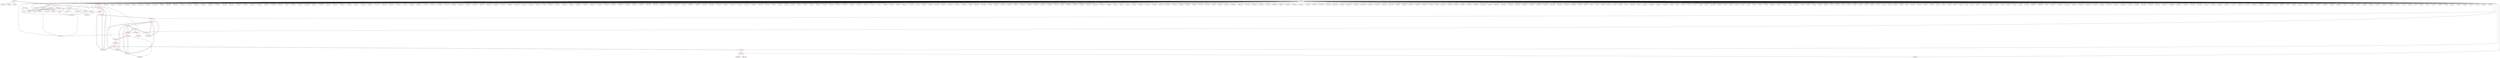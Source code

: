 graph {
	563 [label="(563) R1_T1" color=red]
	290 [label="(290) TH1"]
	286 [label="(286) J9"]
	289 [label="(289) D3"]
	567 [label="(567) U1_T1"]
	564 [label="(564) R2_T1" color=red]
	9 [label="(9) U1"]
	239 [label="(239) J5"]
	567 [label="(567) U1_T1"]
	565 [label="(565) R3_T1" color=red]
	273 [label="(273) U20"]
	9 [label="(9) U1"]
	567 [label="(567) U1_T1"]
	566 [label="(566) R4_T1" color=red]
	9 [label="(9) U1"]
	7 [label="(7) U2"]
	15 [label="(15) R4"]
	8 [label="(8) U3"]
	567 [label="(567) U1_T1"]
	567 [label="(567) U1_T1" color=red]
	562 [label="(562) U2_T1"]
	565 [label="(565) R3_T1"]
	564 [label="(564) R2_T1"]
	563 [label="(563) R1_T1"]
	572 [label="(572) Q1_T1"]
	566 [label="(566) R4_T1"]
	568 [label="(568) R5_T1" color=red]
	105 [label="(105) U9"]
	4 [label="(4) TP3"]
	239 [label="(239) J5"]
	174 [label="(174) R57"]
	9 [label="(9) U1"]
	562 [label="(562) U2_T1"]
	569 [label="(569) R6_T1" color=red]
	9 [label="(9) U1"]
	212 [label="(212) J4"]
	217 [label="(217) R71"]
	562 [label="(562) U2_T1"]
	570 [label="(570) R7_T1" color=red]
	136 [label="(136) C97"]
	105 [label="(105) U9"]
	562 [label="(562) U2_T1"]
	571 [label="(571) R8_T1" color=red]
	239 [label="(239) J5"]
	9 [label="(9) U1"]
	562 [label="(562) U2_T1"]
	572 [label="(572) Q1_T1" color=red]
	567 [label="(567) U1_T1"]
	582 [label="(582) R51_P1"]
	591 [label="(591) R50_P1"]
	573 [label="(573) R9_T1"]
	573 [label="(573) R9_T1" color=red]
	562 [label="(562) U2_T1"]
	582 [label="(582) R51_P1"]
	591 [label="(591) R50_P1"]
	572 [label="(572) Q1_T1"]
	574 [label="(574) T23_P1" color=red]
	584 [label="(584) R48_P1"]
	587 [label="(587) R43_P1"]
	575 [label="(575) T24_P1"]
	580 [label="(580) R44_P1"]
	575 [label="(575) T24_P1" color=red]
	581 [label="(581) R46_P1"]
	574 [label="(574) T23_P1"]
	576 [label="(576) T27_P1" color=red]
	582 [label="(582) R51_P1"]
	577 [label="(577) T28_P1"]
	585 [label="(585) R53_P1"]
	588 [label="(588) R49_P1"]
	577 [label="(577) T28_P1" color=red]
	583 [label="(583) R52_P1"]
	576 [label="(576) T27_P1"]
	578 [label="(578) T25_P1" color=red]
	579 [label="(579) T29_P1"]
	584 [label="(584) R48_P1"]
	586 [label="(586) R45_P1"]
	143 [label="(143) R55"]
	579 [label="(579) T29_P1" color=red]
	578 [label="(578) T25_P1"]
	585 [label="(585) R53_P1"]
	580 [label="(580) R44_P1" color=red]
	139 [label="(139) C103"]
	105 [label="(105) U9"]
	574 [label="(574) T23_P1"]
	581 [label="(581) R46_P1" color=red]
	589 [label="(589) T26_P1"]
	590 [label="(590) R47_P1"]
	575 [label="(575) T24_P1"]
	582 [label="(582) R51_P1" color=red]
	576 [label="(576) T27_P1"]
	591 [label="(591) R50_P1"]
	573 [label="(573) R9_T1"]
	572 [label="(572) Q1_T1"]
	583 [label="(583) R52_P1" color=red]
	484 [label="(484) J16"]
	482 [label="(482) TR2"]
	483 [label="(483) U44"]
	577 [label="(577) T28_P1"]
	584 [label="(584) R48_P1" color=red]
	578 [label="(578) T25_P1"]
	574 [label="(574) T23_P1"]
	587 [label="(587) R43_P1"]
	585 [label="(585) R53_P1" color=red]
	579 [label="(579) T29_P1"]
	576 [label="(576) T27_P1"]
	588 [label="(588) R49_P1"]
	586 [label="(586) R45_P1" color=red]
	590 [label="(590) R47_P1"]
	587 [label="(587) R43_P1"]
	588 [label="(588) R49_P1"]
	578 [label="(578) T25_P1"]
	143 [label="(143) R55"]
	587 [label="(587) R43_P1" color=red]
	584 [label="(584) R48_P1"]
	574 [label="(574) T23_P1"]
	590 [label="(590) R47_P1"]
	586 [label="(586) R45_P1"]
	588 [label="(588) R49_P1"]
	588 [label="(588) R49_P1" color=red]
	590 [label="(590) R47_P1"]
	586 [label="(586) R45_P1"]
	587 [label="(587) R43_P1"]
	576 [label="(576) T27_P1"]
	585 [label="(585) R53_P1"]
	589 [label="(589) T26_P1" color=red]
	591 [label="(591) R50_P1"]
	581 [label="(581) R46_P1"]
	590 [label="(590) R47_P1"]
	590 [label="(590) R47_P1" color=red]
	586 [label="(586) R45_P1"]
	587 [label="(587) R43_P1"]
	588 [label="(588) R49_P1"]
	589 [label="(589) T26_P1"]
	581 [label="(581) R46_P1"]
	591 [label="(591) R50_P1" color=red]
	589 [label="(589) T26_P1"]
	582 [label="(582) R51_P1"]
	573 [label="(573) R9_T1"]
	572 [label="(572) Q1_T1"]
	592 [label="(592) GND" color=red]
	396 [label="(396) C223"]
	395 [label="(395) C174"]
	394 [label="(394) C170"]
	414 [label="(414) C164"]
	412 [label="(412) C200"]
	413 [label="(413) C201"]
	406 [label="(406) C181"]
	407 [label="(407) C185"]
	411 [label="(411) C196"]
	209 [label="(209) R65"]
	408 [label="(408) C189"]
	409 [label="(409) C193"]
	410 [label="(410) C192"]
	417 [label="(417) C176"]
	415 [label="(415) C168"]
	433 [label="(433) C182"]
	204 [label="(204) C269"]
	434 [label="(434) C186"]
	435 [label="(435) C188"]
	436 [label="(436) C197"]
	437 [label="(437) C204"]
	432 [label="(432) C125"]
	416 [label="(416) C172"]
	431 [label="(431) C123"]
	418 [label="(418) C179"]
	419 [label="(419) C183"]
	420 [label="(420) C187"]
	195 [label="(195) J3"]
	421 [label="(421) C191"]
	422 [label="(422) C195"]
	423 [label="(423) C198"]
	424 [label="(424) C202"]
	403 [label="(403) C232"]
	397 [label="(397) C225"]
	404 [label="(404) C234"]
	399 [label="(399) C224"]
	400 [label="(400) C226"]
	401 [label="(401) C228"]
	402 [label="(402) C230"]
	398 [label="(398) C222"]
	427 [label="(427) C217"]
	428 [label="(428) C219"]
	429 [label="(429) C235"]
	430 [label="(430) C236"]
	202 [label="(202) U11"]
	383 [label="(383) C231"]
	208 [label="(208) C275"]
	207 [label="(207) C274"]
	206 [label="(206) C273"]
	405 [label="(405) C220"]
	447 [label="(447) C124"]
	439 [label="(439) C206"]
	440 [label="(440) C207"]
	441 [label="(441) C156"]
	442 [label="(442) C169"]
	443 [label="(443) C178"]
	444 [label="(444) C184"]
	445 [label="(445) C190"]
	197 [label="(197) C110"]
	446 [label="(446) C194"]
	196 [label="(196) C109"]
	455 [label="(455) C122"]
	448 [label="(448) C126"]
	449 [label="(449) C127"]
	194 [label="(194) J2"]
	465 [label="(465) C288"]
	450 [label="(450) C155"]
	451 [label="(451) C160"]
	452 [label="(452) C171"]
	453 [label="(453) C173"]
	454 [label="(454) C175"]
	198 [label="(198) C111"]
	457 [label="(457) C227"]
	458 [label="(458) C229"]
	459 [label="(459) C233"]
	464 [label="(464) C264"]
	460 [label="(460) C246"]
	461 [label="(461) C247"]
	462 [label="(462) C252"]
	463 [label="(463) C260"]
	392 [label="(392) C162"]
	438 [label="(438) C205"]
	426 [label="(426) C215"]
	393 [label="(393) C166"]
	471 [label="(471) C282"]
	468 [label="(468) C285"]
	469 [label="(469) C284"]
	470 [label="(470) C283"]
	472 [label="(472) C281"]
	473 [label="(473) C280"]
	474 [label="(474) C279"]
	475 [label="(475) C278"]
	476 [label="(476) C277"]
	425 [label="(425) C213"]
	466 [label="(466) C287"]
	467 [label="(467) C286"]
	9 [label="(9) U1"]
	172 [label="(172) C82"]
	106 [label="(106) U8"]
	107 [label="(107) U10"]
	181 [label="(181) R50"]
	173 [label="(173) C83"]
	105 [label="(105) U9"]
	104 [label="(104) U5"]
	108 [label="(108) U4"]
	170 [label="(170) C80"]
	382 [label="(382) C208"]
	166 [label="(166) C98"]
	168 [label="(168) C99"]
	169 [label="(169) C102"]
	203 [label="(203) C270"]
	379 [label="(379) C216"]
	380 [label="(380) C218"]
	381 [label="(381) C221"]
	178 [label="(178) C71"]
	179 [label="(179) U7"]
	162 [label="(162) R58"]
	176 [label="(176) C69"]
	148 [label="(148) C88"]
	149 [label="(149) C101"]
	151 [label="(151) R52"]
	171 [label="(171) C81"]
	153 [label="(153) R61"]
	155 [label="(155) R54"]
	157 [label="(157) R63"]
	146 [label="(146) C87"]
	147 [label="(147) C100"]
	325 [label="(325) C147"]
	306 [label="(306) C138"]
	241 [label="(241) J6"]
	324 [label="(324) C146"]
	314 [label="(314) C139"]
	237 [label="(237) J8"]
	310 [label="(310) C141"]
	301 [label="(301) U28"]
	242 [label="(242) JP3"]
	234 [label="(234) U17"]
	322 [label="(322) C148"]
	238 [label="(238) FB4"]
	323 [label="(323) C149"]
	319 [label="(319) U26"]
	318 [label="(318) C140"]
	321 [label="(321) U27"]
	239 [label="(239) J5"]
	240 [label="(240) X1"]
	299 [label="(299) U30"]
	300 [label="(300) U31"]
	295 [label="(295) U29"]
	296 [label="(296) U23"]
	284 [label="(284) C132"]
	285 [label="(285) C133"]
	288 [label="(288) R98"]
	274 [label="(274) U21"]
	287 [label="(287) Q2"]
	279 [label="(279) J10"]
	252 [label="(252) DS6"]
	251 [label="(251) DS5"]
	278 [label="(278) C137"]
	275 [label="(275) C134"]
	257 [label="(257) U18"]
	276 [label="(276) C135"]
	272 [label="(272) U22"]
	273 [label="(273) U20"]
	249 [label="(249) R88"]
	248 [label="(248) C131"]
	283 [label="(283) D5"]
	277 [label="(277) C136"]
	256 [label="(256) SW1"]
	282 [label="(282) D4"]
	359 [label="(359) FB5"]
	228 [label="(228) R75"]
	353 [label="(353) R125"]
	230 [label="(230) C116"]
	231 [label="(231) C118"]
	232 [label="(232) C114"]
	233 [label="(233) C117"]
	227 [label="(227) U13"]
	212 [label="(212) J4"]
	355 [label="(355) FB6"]
	356 [label="(356) U35"]
	357 [label="(357) U36"]
	210 [label="(210) U12"]
	229 [label="(229) C115"]
	211 [label="(211) BT1"]
	372 [label="(372) U32"]
	271 [label="(271) C130"]
	270 [label="(270) C128"]
	269 [label="(269) C119"]
	376 [label="(376) C157"]
	263 [label="(263) C129"]
	374 [label="(374) C150"]
	375 [label="(375) C158"]
	377 [label="(377) C121"]
	378 [label="(378) C120"]
	370 [label="(370) C153"]
	371 [label="(371) C154"]
	262 [label="(262) DS3"]
	366 [label="(366) U34"]
	337 [label="(337) U37"]
	226 [label="(226) C113"]
	225 [label="(225) C112"]
	223 [label="(223) D1"]
	350 [label="(350) J7"]
	221 [label="(221) U14"]
	340 [label="(340) C159"]
	342 [label="(342) J13"]
	346 [label="(346) JP4"]
	347 [label="(347) R122"]
	348 [label="(348) R123"]
	349 [label="(349) R124"]
	367 [label="(367) U33"]
	368 [label="(368) C151"]
	369 [label="(369) C152"]
	8 [label="(8) U3"]
	7 [label="(7) U2"]
	527 [label="(527) C248"]
	536 [label="(536) C265"]
	535 [label="(535) C258"]
	534 [label="(534) C257"]
	533 [label="(533) C255"]
	532 [label="(532) C254"]
	531 [label="(531) C253"]
	530 [label="(530) C251"]
	529 [label="(529) C250"]
	528 [label="(528) C249"]
	39 [label="(39) R30"]
	38 [label="(38) R29"]
	54 [label="(54) C2"]
	50 [label="(50) C13"]
	46 [label="(46) C32"]
	49 [label="(49) C10"]
	51 [label="(51) C16"]
	45 [label="(45) C29"]
	55 [label="(55) C5"]
	509 [label="(509) C256"]
	52 [label="(52) C19"]
	503 [label="(503) U42"]
	508 [label="(508) C261"]
	496 [label="(496) U43"]
	494 [label="(494) C244"]
	44 [label="(44) C49"]
	48 [label="(48) C52"]
	47 [label="(47) C28"]
	75 [label="(75) C15"]
	53 [label="(53) C22"]
	59 [label="(59) C60"]
	65 [label="(65) C11"]
	553 [label="(553) C266"]
	58 [label="(58) C59"]
	89 [label="(89) C36"]
	93 [label="(93) C48"]
	92 [label="(92) C45"]
	91 [label="(91) C42"]
	90 [label="(90) C39"]
	94 [label="(94) C51"]
	88 [label="(88) C33"]
	87 [label="(87) C30"]
	550 [label="(550) R152"]
	86 [label="(86) C53"]
	57 [label="(57) C25"]
	56 [label="(56) C1"]
	551 [label="(551) U49"]
	70 [label="(70) C26"]
	559 [label="(559) Q4"]
	69 [label="(69) C23"]
	68 [label="(68) C20"]
	558 [label="(558) Q3"]
	67 [label="(67) C17"]
	66 [label="(66) C14"]
	71 [label="(71) C3"]
	79 [label="(79) C27"]
	83 [label="(83) C44"]
	82 [label="(82) C41"]
	81 [label="(81) C38"]
	80 [label="(80) C35"]
	78 [label="(78) C24"]
	77 [label="(77) C21"]
	76 [label="(76) C18"]
	96 [label="(96) C61"]
	85 [label="(85) C50"]
	99 [label="(99) C7"]
	103 [label="(103) C58"]
	102 [label="(102) C57"]
	101 [label="(101) C34"]
	100 [label="(100) C31"]
	84 [label="(84) C47"]
	98 [label="(98) C4"]
	97 [label="(97) C62"]
	95 [label="(95) C54"]
	74 [label="(74) C12"]
	73 [label="(73) C9"]
	72 [label="(72) C6"]
	481 [label="(481) U41"]
	487 [label="(487) U46"]
	486 [label="(486) J18"]
	485 [label="(485) D8"]
	484 [label="(484) J16"]
	43 [label="(43) C46"]
	478 [label="(478) J17"]
	42 [label="(42) C43"]
	41 [label="(41) C40"]
	477 [label="(477) U45"]
	488 [label="(488) SW3"]
	490 [label="(490) R138"]
	40 [label="(40) C37"]
	545 [label="(545) C211"]
	549 [label="(549) C245"]
	547 [label="(547) C212"]
	546 [label="(546) C214"]
	544 [label="(544) C210"]
	543 [label="(543) C209"]
	542 [label="(542) C241"]
	541 [label="(541) C242"]
	540 [label="(540) C259"]
	539 [label="(539) C243"]
	538 [label="(538) C263"]
	537 [label="(537) C262"]
	493 [label="(493) FB9"]
	491 [label="(491) C238"]
	502 [label="(502) C240"]
	501 [label="(501) C239"]
	500 [label="(500) C237"]
	499 [label="(499) R136"]
	520 [label="(520) R147"]
	519 [label="(519) R146"]
	521 [label="(521) R148"]
	513 [label="(513) R144"]
	512 [label="(512) U47"]
	517 [label="(517) U48"]
	515 [label="(515) R141"]
	516 [label="(516) R142"]
	125 [label="(125) C67"]
	390 [label="(390) C161"]
	391 [label="(391) C177"]
	384 [label="(384) C199"]
	389 [label="(389) C165"]
	386 [label="(386) C163"]
	387 [label="(387) C167"]
	184 [label="(184) C93"]
	61 [label="(61) C8"]
	118 [label="(118) R42"]
	60 [label="(60) C55"]
	120 [label="(120) R45"]
	193 [label="(193) J1"]
	186 [label="(186) C276"]
	385 [label="(385) C203"]
	122 [label="(122) R40"]
	388 [label="(388) C180"]
	191 [label="(191) C77"]
	187 [label="(187) C96"]
	188 [label="(188) C70"]
	189 [label="(189) C68"]
	190 [label="(190) C90"]
	141 [label="(141) C104"]
	140 [label="(140) C92"]
	139 [label="(139) C103"]
	129 [label="(129) C65"]
	132 [label="(132) C79"]
	131 [label="(131) C78"]
	12 [label="(12) R28"]
	11 [label="(11) R2"]
	130 [label="(130) C66"]
	63 [label="(63) C63"]
	111 [label="(111) C76"]
	109 [label="(109) R59"]
	62 [label="(62) C56"]
	138 [label="(138) C91"]
	134 [label="(134) C86"]
	133 [label="(133) R46"]
	64 [label="(64) C64"]
	137 [label="(137) C85"]
	136 [label="(136) C97"]
	135 [label="(135) C84"]
	113 [label="(113) R34"]
	567 [label="(567) U1_T1"]
	562 [label="(562) U2_T1"]
	572 [label="(572) Q1_T1"]
	589 [label="(589) T26_P1"]
	575 [label="(575) T24_P1"]
	579 [label="(579) T29_P1"]
	577 [label="(577) T28_P1"]
	563 -- 290
	563 -- 286
	563 -- 289
	563 -- 567
	564 -- 9
	564 -- 239
	564 -- 567
	565 -- 273
	565 -- 9
	565 -- 567
	566 -- 9
	566 -- 7
	566 -- 15
	566 -- 8
	566 -- 567
	567 -- 562
	567 -- 565
	567 -- 564
	567 -- 563
	567 -- 572
	567 -- 566
	568 -- 105
	568 -- 4
	568 -- 239
	568 -- 174
	568 -- 9
	568 -- 562
	569 -- 9
	569 -- 212
	569 -- 217
	569 -- 562
	570 -- 136
	570 -- 105
	570 -- 562
	571 -- 239
	571 -- 9
	571 -- 562
	572 -- 567
	572 -- 582
	572 -- 591
	572 -- 573
	573 -- 562
	573 -- 582
	573 -- 591
	573 -- 572
	574 -- 584
	574 -- 587
	574 -- 575
	574 -- 580
	575 -- 581
	575 -- 574
	576 -- 582
	576 -- 577
	576 -- 585
	576 -- 588
	577 -- 583
	577 -- 576
	578 -- 579
	578 -- 584
	578 -- 586
	578 -- 143
	579 -- 578
	579 -- 585
	580 -- 139
	580 -- 105
	580 -- 574
	581 -- 589
	581 -- 590
	581 -- 575
	582 -- 576
	582 -- 591
	582 -- 573
	582 -- 572
	583 -- 484
	583 -- 482
	583 -- 483
	583 -- 577
	584 -- 578
	584 -- 574
	584 -- 587
	585 -- 579
	585 -- 576
	585 -- 588
	586 -- 590
	586 -- 587
	586 -- 588
	586 -- 578
	586 -- 143
	587 -- 584
	587 -- 574
	587 -- 590
	587 -- 586
	587 -- 588
	588 -- 590
	588 -- 586
	588 -- 587
	588 -- 576
	588 -- 585
	589 -- 591
	589 -- 581
	589 -- 590
	590 -- 586
	590 -- 587
	590 -- 588
	590 -- 589
	590 -- 581
	591 -- 589
	591 -- 582
	591 -- 573
	591 -- 572
	592 -- 396
	592 -- 395
	592 -- 394
	592 -- 414
	592 -- 412
	592 -- 413
	592 -- 406
	592 -- 407
	592 -- 411
	592 -- 209
	592 -- 408
	592 -- 409
	592 -- 410
	592 -- 417
	592 -- 415
	592 -- 433
	592 -- 204
	592 -- 434
	592 -- 435
	592 -- 436
	592 -- 437
	592 -- 432
	592 -- 416
	592 -- 431
	592 -- 418
	592 -- 419
	592 -- 420
	592 -- 195
	592 -- 421
	592 -- 422
	592 -- 423
	592 -- 424
	592 -- 403
	592 -- 397
	592 -- 404
	592 -- 399
	592 -- 400
	592 -- 401
	592 -- 402
	592 -- 398
	592 -- 427
	592 -- 428
	592 -- 429
	592 -- 430
	592 -- 202
	592 -- 383
	592 -- 208
	592 -- 207
	592 -- 206
	592 -- 405
	592 -- 447
	592 -- 439
	592 -- 440
	592 -- 441
	592 -- 442
	592 -- 443
	592 -- 444
	592 -- 445
	592 -- 197
	592 -- 446
	592 -- 196
	592 -- 455
	592 -- 448
	592 -- 449
	592 -- 194
	592 -- 465
	592 -- 450
	592 -- 451
	592 -- 452
	592 -- 453
	592 -- 454
	592 -- 198
	592 -- 457
	592 -- 458
	592 -- 459
	592 -- 464
	592 -- 460
	592 -- 461
	592 -- 462
	592 -- 463
	592 -- 392
	592 -- 438
	592 -- 426
	592 -- 393
	592 -- 471
	592 -- 468
	592 -- 469
	592 -- 470
	592 -- 472
	592 -- 473
	592 -- 474
	592 -- 475
	592 -- 476
	592 -- 425
	592 -- 466
	592 -- 467
	592 -- 9
	592 -- 172
	592 -- 106
	592 -- 107
	592 -- 181
	592 -- 173
	592 -- 105
	592 -- 104
	592 -- 108
	592 -- 170
	592 -- 382
	592 -- 166
	592 -- 168
	592 -- 169
	592 -- 203
	592 -- 379
	592 -- 380
	592 -- 381
	592 -- 178
	592 -- 179
	592 -- 162
	592 -- 176
	592 -- 148
	592 -- 149
	592 -- 151
	592 -- 171
	592 -- 153
	592 -- 155
	592 -- 157
	592 -- 146
	592 -- 147
	592 -- 325
	592 -- 306
	592 -- 241
	592 -- 324
	592 -- 314
	592 -- 237
	592 -- 310
	592 -- 301
	592 -- 242
	592 -- 234
	592 -- 322
	592 -- 238
	592 -- 323
	592 -- 319
	592 -- 318
	592 -- 321
	592 -- 239
	592 -- 240
	592 -- 299
	592 -- 300
	592 -- 295
	592 -- 296
	592 -- 284
	592 -- 285
	592 -- 288
	592 -- 274
	592 -- 287
	592 -- 279
	592 -- 252
	592 -- 251
	592 -- 278
	592 -- 275
	592 -- 257
	592 -- 276
	592 -- 272
	592 -- 273
	592 -- 249
	592 -- 248
	592 -- 283
	592 -- 277
	592 -- 256
	592 -- 282
	592 -- 359
	592 -- 228
	592 -- 353
	592 -- 230
	592 -- 231
	592 -- 232
	592 -- 233
	592 -- 227
	592 -- 212
	592 -- 355
	592 -- 356
	592 -- 357
	592 -- 210
	592 -- 229
	592 -- 211
	592 -- 372
	592 -- 271
	592 -- 270
	592 -- 269
	592 -- 376
	592 -- 263
	592 -- 374
	592 -- 375
	592 -- 377
	592 -- 378
	592 -- 370
	592 -- 371
	592 -- 262
	592 -- 366
	592 -- 337
	592 -- 226
	592 -- 225
	592 -- 223
	592 -- 350
	592 -- 221
	592 -- 340
	592 -- 342
	592 -- 346
	592 -- 347
	592 -- 348
	592 -- 349
	592 -- 367
	592 -- 368
	592 -- 369
	592 -- 8
	592 -- 7
	592 -- 527
	592 -- 536
	592 -- 535
	592 -- 534
	592 -- 533
	592 -- 532
	592 -- 531
	592 -- 530
	592 -- 529
	592 -- 528
	592 -- 39
	592 -- 38
	592 -- 54
	592 -- 50
	592 -- 46
	592 -- 49
	592 -- 51
	592 -- 45
	592 -- 55
	592 -- 509
	592 -- 52
	592 -- 503
	592 -- 508
	592 -- 496
	592 -- 494
	592 -- 44
	592 -- 48
	592 -- 47
	592 -- 75
	592 -- 53
	592 -- 59
	592 -- 65
	592 -- 553
	592 -- 58
	592 -- 89
	592 -- 93
	592 -- 92
	592 -- 91
	592 -- 90
	592 -- 94
	592 -- 88
	592 -- 87
	592 -- 550
	592 -- 86
	592 -- 57
	592 -- 56
	592 -- 551
	592 -- 70
	592 -- 559
	592 -- 69
	592 -- 68
	592 -- 558
	592 -- 67
	592 -- 66
	592 -- 71
	592 -- 79
	592 -- 83
	592 -- 82
	592 -- 81
	592 -- 80
	592 -- 78
	592 -- 77
	592 -- 76
	592 -- 96
	592 -- 85
	592 -- 99
	592 -- 103
	592 -- 102
	592 -- 101
	592 -- 100
	592 -- 84
	592 -- 98
	592 -- 97
	592 -- 95
	592 -- 74
	592 -- 73
	592 -- 72
	592 -- 481
	592 -- 487
	592 -- 486
	592 -- 485
	592 -- 484
	592 -- 43
	592 -- 478
	592 -- 42
	592 -- 41
	592 -- 477
	592 -- 488
	592 -- 490
	592 -- 40
	592 -- 545
	592 -- 549
	592 -- 547
	592 -- 546
	592 -- 544
	592 -- 543
	592 -- 542
	592 -- 541
	592 -- 540
	592 -- 539
	592 -- 538
	592 -- 537
	592 -- 493
	592 -- 491
	592 -- 502
	592 -- 501
	592 -- 500
	592 -- 499
	592 -- 520
	592 -- 519
	592 -- 521
	592 -- 513
	592 -- 512
	592 -- 517
	592 -- 515
	592 -- 516
	592 -- 125
	592 -- 390
	592 -- 391
	592 -- 384
	592 -- 389
	592 -- 386
	592 -- 387
	592 -- 184
	592 -- 61
	592 -- 118
	592 -- 60
	592 -- 120
	592 -- 193
	592 -- 186
	592 -- 385
	592 -- 122
	592 -- 388
	592 -- 191
	592 -- 187
	592 -- 188
	592 -- 189
	592 -- 190
	592 -- 141
	592 -- 140
	592 -- 139
	592 -- 129
	592 -- 132
	592 -- 131
	592 -- 12
	592 -- 11
	592 -- 130
	592 -- 63
	592 -- 111
	592 -- 109
	592 -- 62
	592 -- 138
	592 -- 134
	592 -- 133
	592 -- 64
	592 -- 137
	592 -- 136
	592 -- 135
	592 -- 113
	592 -- 567
	592 -- 562
	592 -- 572
	592 -- 589
	592 -- 575
	592 -- 579
	592 -- 577
}